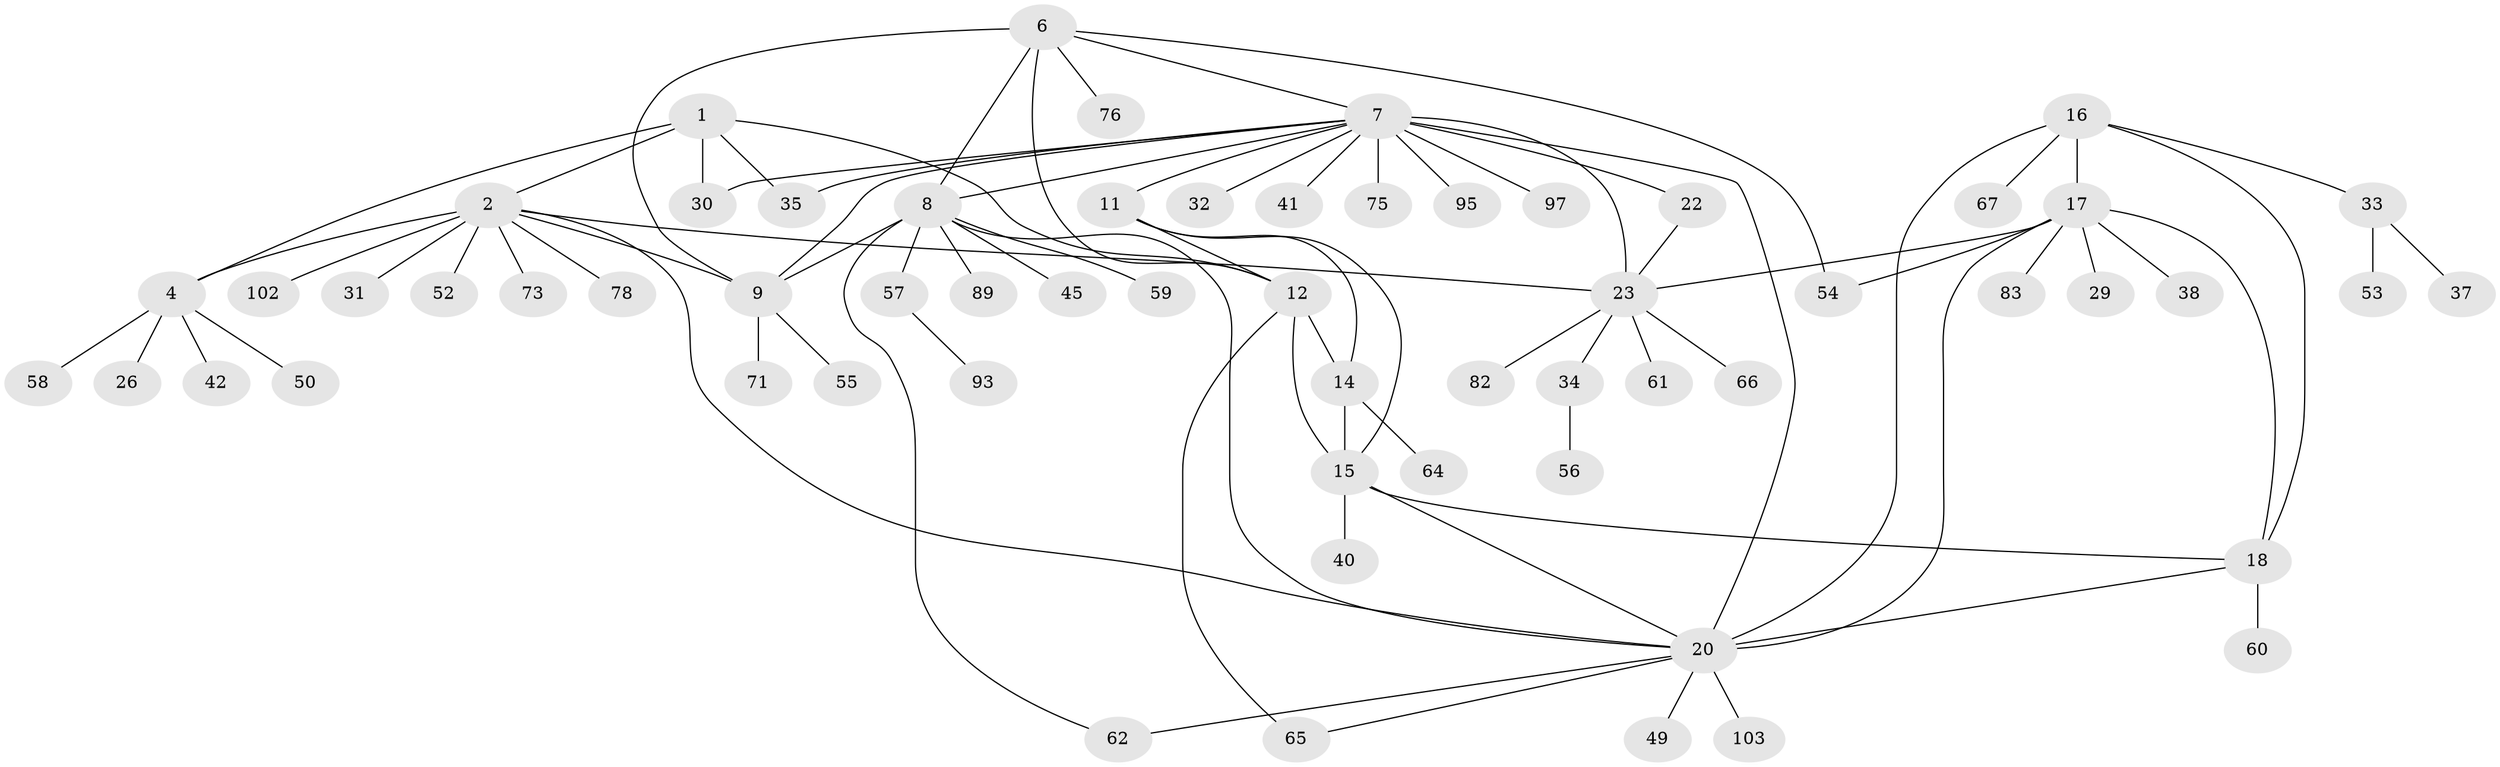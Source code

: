 // original degree distribution, {9: 0.038834951456310676, 8: 0.038834951456310676, 6: 0.06796116504854369, 10: 0.02912621359223301, 7: 0.02912621359223301, 5: 0.019417475728155338, 12: 0.009708737864077669, 4: 0.019417475728155338, 1: 0.5533980582524272, 2: 0.17475728155339806, 3: 0.019417475728155338}
// Generated by graph-tools (version 1.1) at 2025/19/03/04/25 18:19:39]
// undirected, 61 vertices, 84 edges
graph export_dot {
graph [start="1"]
  node [color=gray90,style=filled];
  1 [super="+51+36"];
  2 [super="+3+47"];
  4 [super="+5+79"];
  6 [super="+86"];
  7 [super="+21"];
  8 [super="+10"];
  9;
  11 [super="+27"];
  12 [super="+13"];
  14 [super="+69+88"];
  15;
  16;
  17 [super="+19"];
  18;
  20 [super="+48+72+74"];
  22;
  23;
  26;
  29;
  30;
  31;
  32;
  33 [super="+90+100"];
  34;
  35;
  37;
  38 [super="+44"];
  40;
  41;
  42;
  45;
  49;
  50;
  52 [super="+99"];
  53;
  54 [super="+68+92"];
  55;
  56;
  57;
  58;
  59;
  60;
  61;
  62;
  64;
  65;
  66;
  67;
  71;
  73;
  75;
  76;
  78;
  82;
  83 [super="+96"];
  89;
  93;
  95;
  97;
  102;
  103;
  1 -- 2 [weight=2];
  1 -- 4 [weight=2];
  1 -- 12;
  1 -- 30;
  1 -- 35;
  2 -- 4 [weight=4];
  2 -- 20;
  2 -- 73;
  2 -- 102;
  2 -- 9;
  2 -- 78;
  2 -- 52;
  2 -- 23;
  2 -- 31;
  4 -- 26;
  4 -- 42;
  4 -- 50;
  4 -- 58;
  6 -- 7;
  6 -- 8 [weight=2];
  6 -- 9;
  6 -- 12;
  6 -- 76;
  6 -- 54;
  7 -- 8 [weight=2];
  7 -- 9;
  7 -- 32;
  7 -- 35;
  7 -- 75;
  7 -- 95;
  7 -- 97;
  7 -- 20;
  7 -- 23 [weight=3];
  7 -- 22 [weight=3];
  7 -- 41;
  7 -- 11;
  7 -- 30;
  8 -- 9 [weight=2];
  8 -- 45;
  8 -- 89;
  8 -- 20;
  8 -- 57;
  8 -- 59;
  8 -- 62;
  9 -- 55;
  9 -- 71;
  11 -- 12 [weight=2];
  11 -- 14;
  11 -- 15;
  12 -- 14 [weight=2];
  12 -- 15 [weight=2];
  12 -- 65;
  14 -- 15;
  14 -- 64;
  15 -- 18;
  15 -- 40;
  15 -- 20;
  16 -- 17 [weight=2];
  16 -- 18;
  16 -- 20;
  16 -- 33;
  16 -- 67;
  17 -- 18 [weight=2];
  17 -- 20 [weight=2];
  17 -- 23;
  17 -- 29;
  17 -- 38;
  17 -- 54;
  17 -- 83;
  18 -- 20;
  18 -- 60;
  20 -- 49;
  20 -- 62;
  20 -- 65;
  20 -- 103;
  22 -- 23;
  23 -- 34;
  23 -- 61;
  23 -- 66;
  23 -- 82;
  33 -- 37;
  33 -- 53;
  34 -- 56;
  57 -- 93;
}
